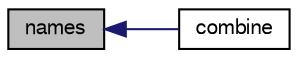 digraph "names"
{
  bgcolor="transparent";
  edge [fontname="FreeSans",fontsize="10",labelfontname="FreeSans",labelfontsize="10"];
  node [fontname="FreeSans",fontsize="10",shape=record];
  rankdir="LR";
  Node1248 [label="names",height=0.2,width=0.4,color="black", fillcolor="grey75", style="filled", fontcolor="black"];
  Node1248 -> Node1249 [dir="back",color="midnightblue",fontsize="10",style="solid",fontname="FreeSans"];
  Node1249 [label="combine",height=0.2,width=0.4,color="black",URL="$a21342.html#a8f772dc348dc8f16911640a1c4157cb2",tooltip="Combine tableIds together. "];
}
